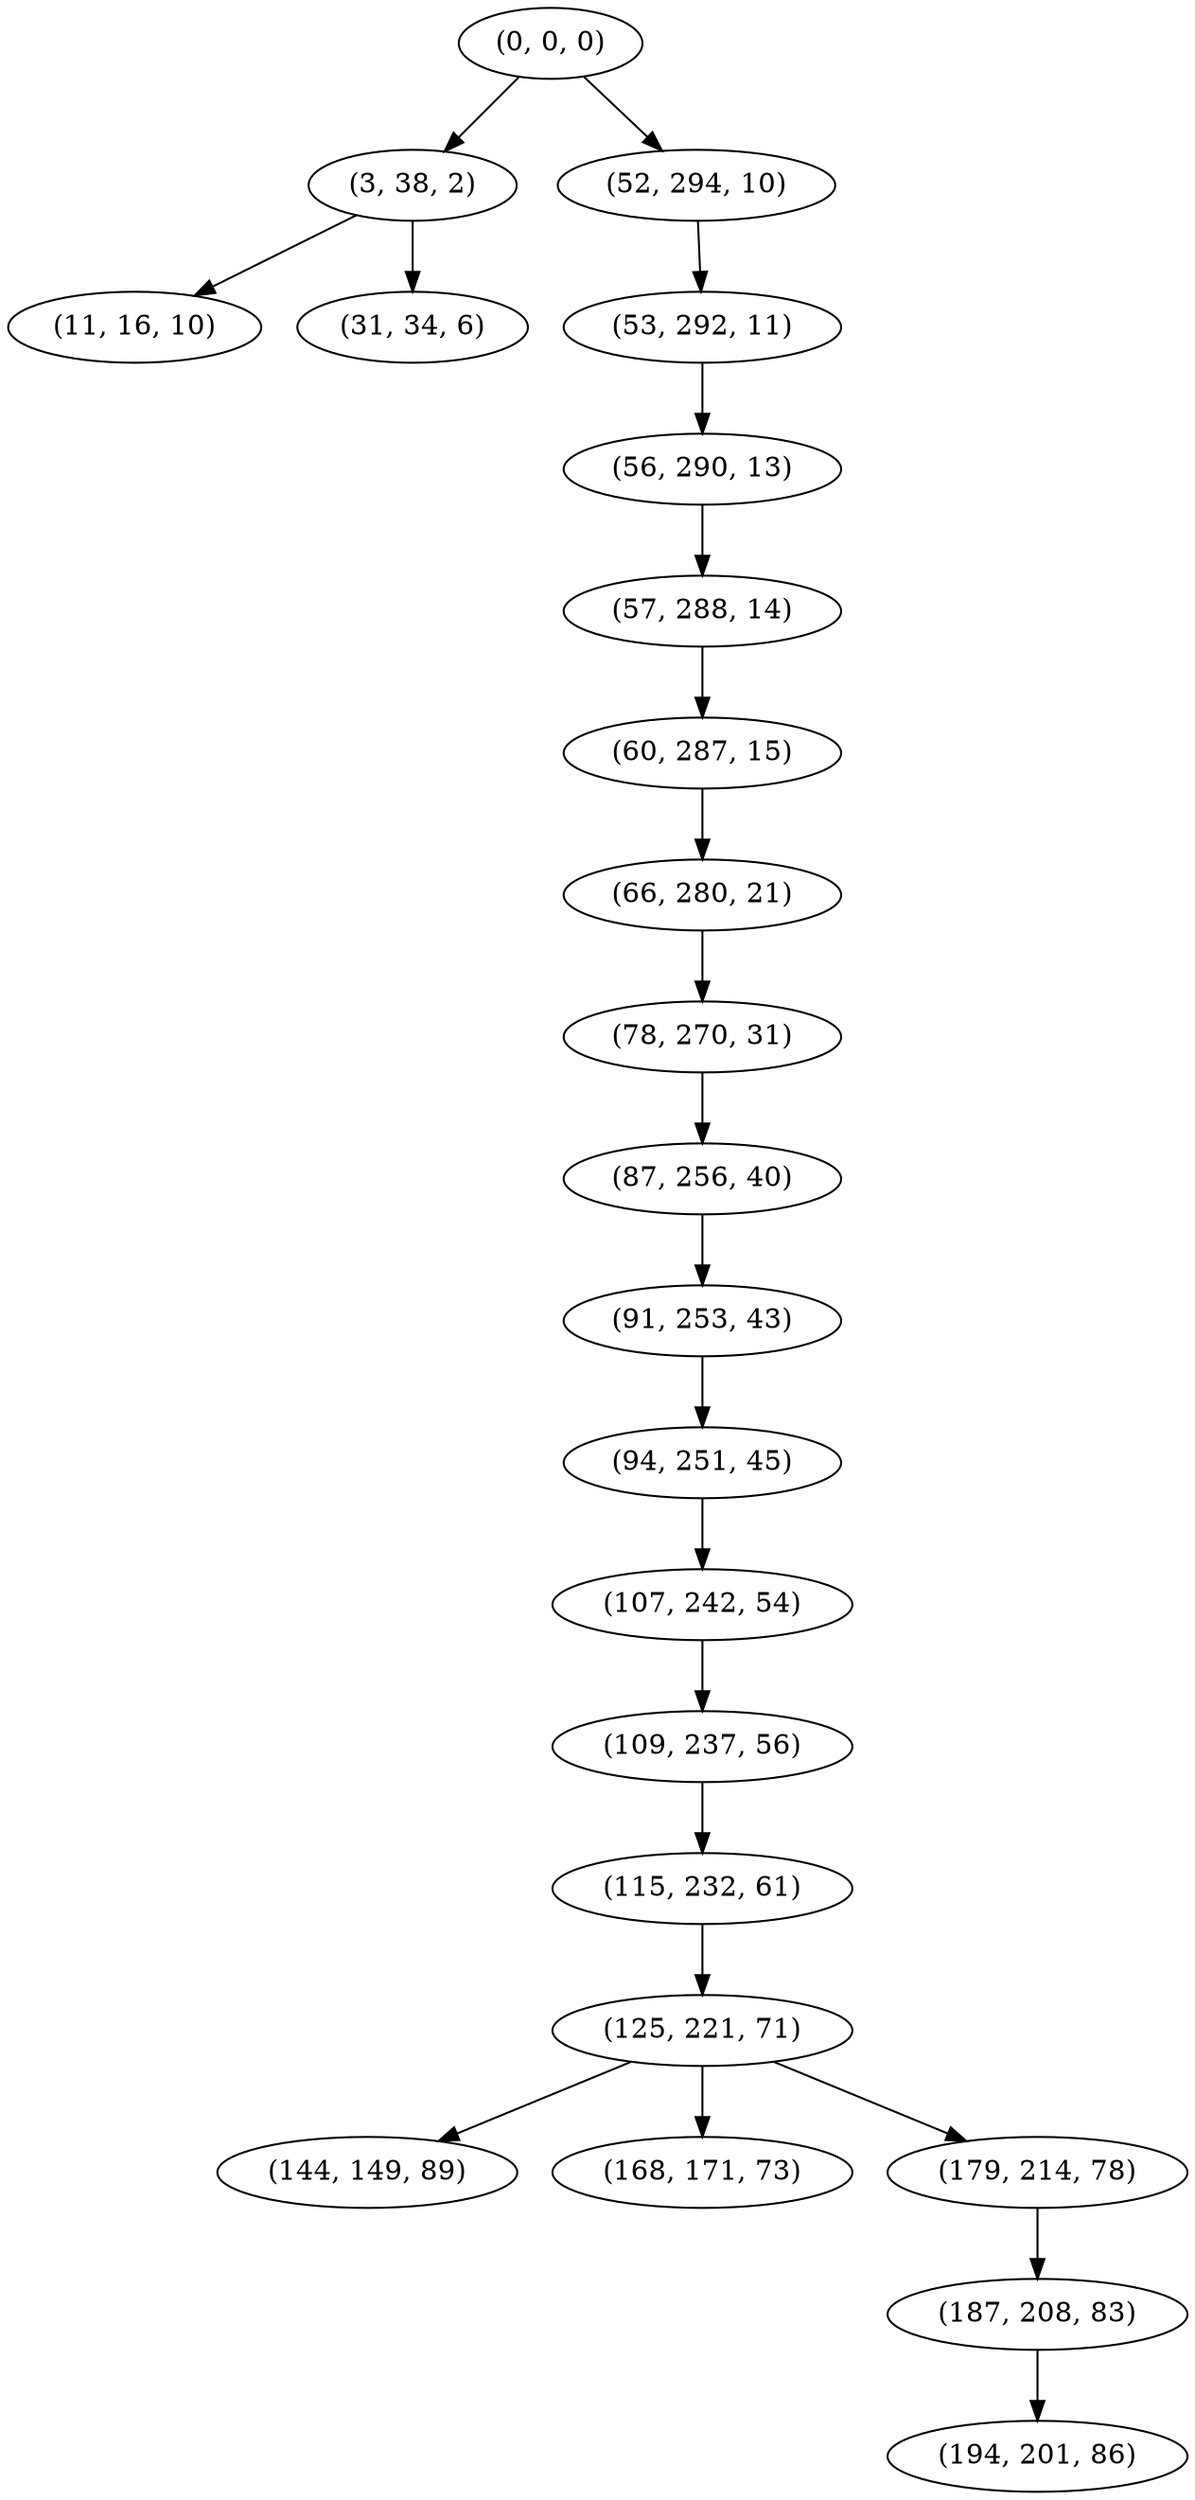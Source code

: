 digraph tree {
    "(0, 0, 0)";
    "(3, 38, 2)";
    "(11, 16, 10)";
    "(31, 34, 6)";
    "(52, 294, 10)";
    "(53, 292, 11)";
    "(56, 290, 13)";
    "(57, 288, 14)";
    "(60, 287, 15)";
    "(66, 280, 21)";
    "(78, 270, 31)";
    "(87, 256, 40)";
    "(91, 253, 43)";
    "(94, 251, 45)";
    "(107, 242, 54)";
    "(109, 237, 56)";
    "(115, 232, 61)";
    "(125, 221, 71)";
    "(144, 149, 89)";
    "(168, 171, 73)";
    "(179, 214, 78)";
    "(187, 208, 83)";
    "(194, 201, 86)";
    "(0, 0, 0)" -> "(3, 38, 2)";
    "(0, 0, 0)" -> "(52, 294, 10)";
    "(3, 38, 2)" -> "(11, 16, 10)";
    "(3, 38, 2)" -> "(31, 34, 6)";
    "(52, 294, 10)" -> "(53, 292, 11)";
    "(53, 292, 11)" -> "(56, 290, 13)";
    "(56, 290, 13)" -> "(57, 288, 14)";
    "(57, 288, 14)" -> "(60, 287, 15)";
    "(60, 287, 15)" -> "(66, 280, 21)";
    "(66, 280, 21)" -> "(78, 270, 31)";
    "(78, 270, 31)" -> "(87, 256, 40)";
    "(87, 256, 40)" -> "(91, 253, 43)";
    "(91, 253, 43)" -> "(94, 251, 45)";
    "(94, 251, 45)" -> "(107, 242, 54)";
    "(107, 242, 54)" -> "(109, 237, 56)";
    "(109, 237, 56)" -> "(115, 232, 61)";
    "(115, 232, 61)" -> "(125, 221, 71)";
    "(125, 221, 71)" -> "(144, 149, 89)";
    "(125, 221, 71)" -> "(168, 171, 73)";
    "(125, 221, 71)" -> "(179, 214, 78)";
    "(179, 214, 78)" -> "(187, 208, 83)";
    "(187, 208, 83)" -> "(194, 201, 86)";
}
